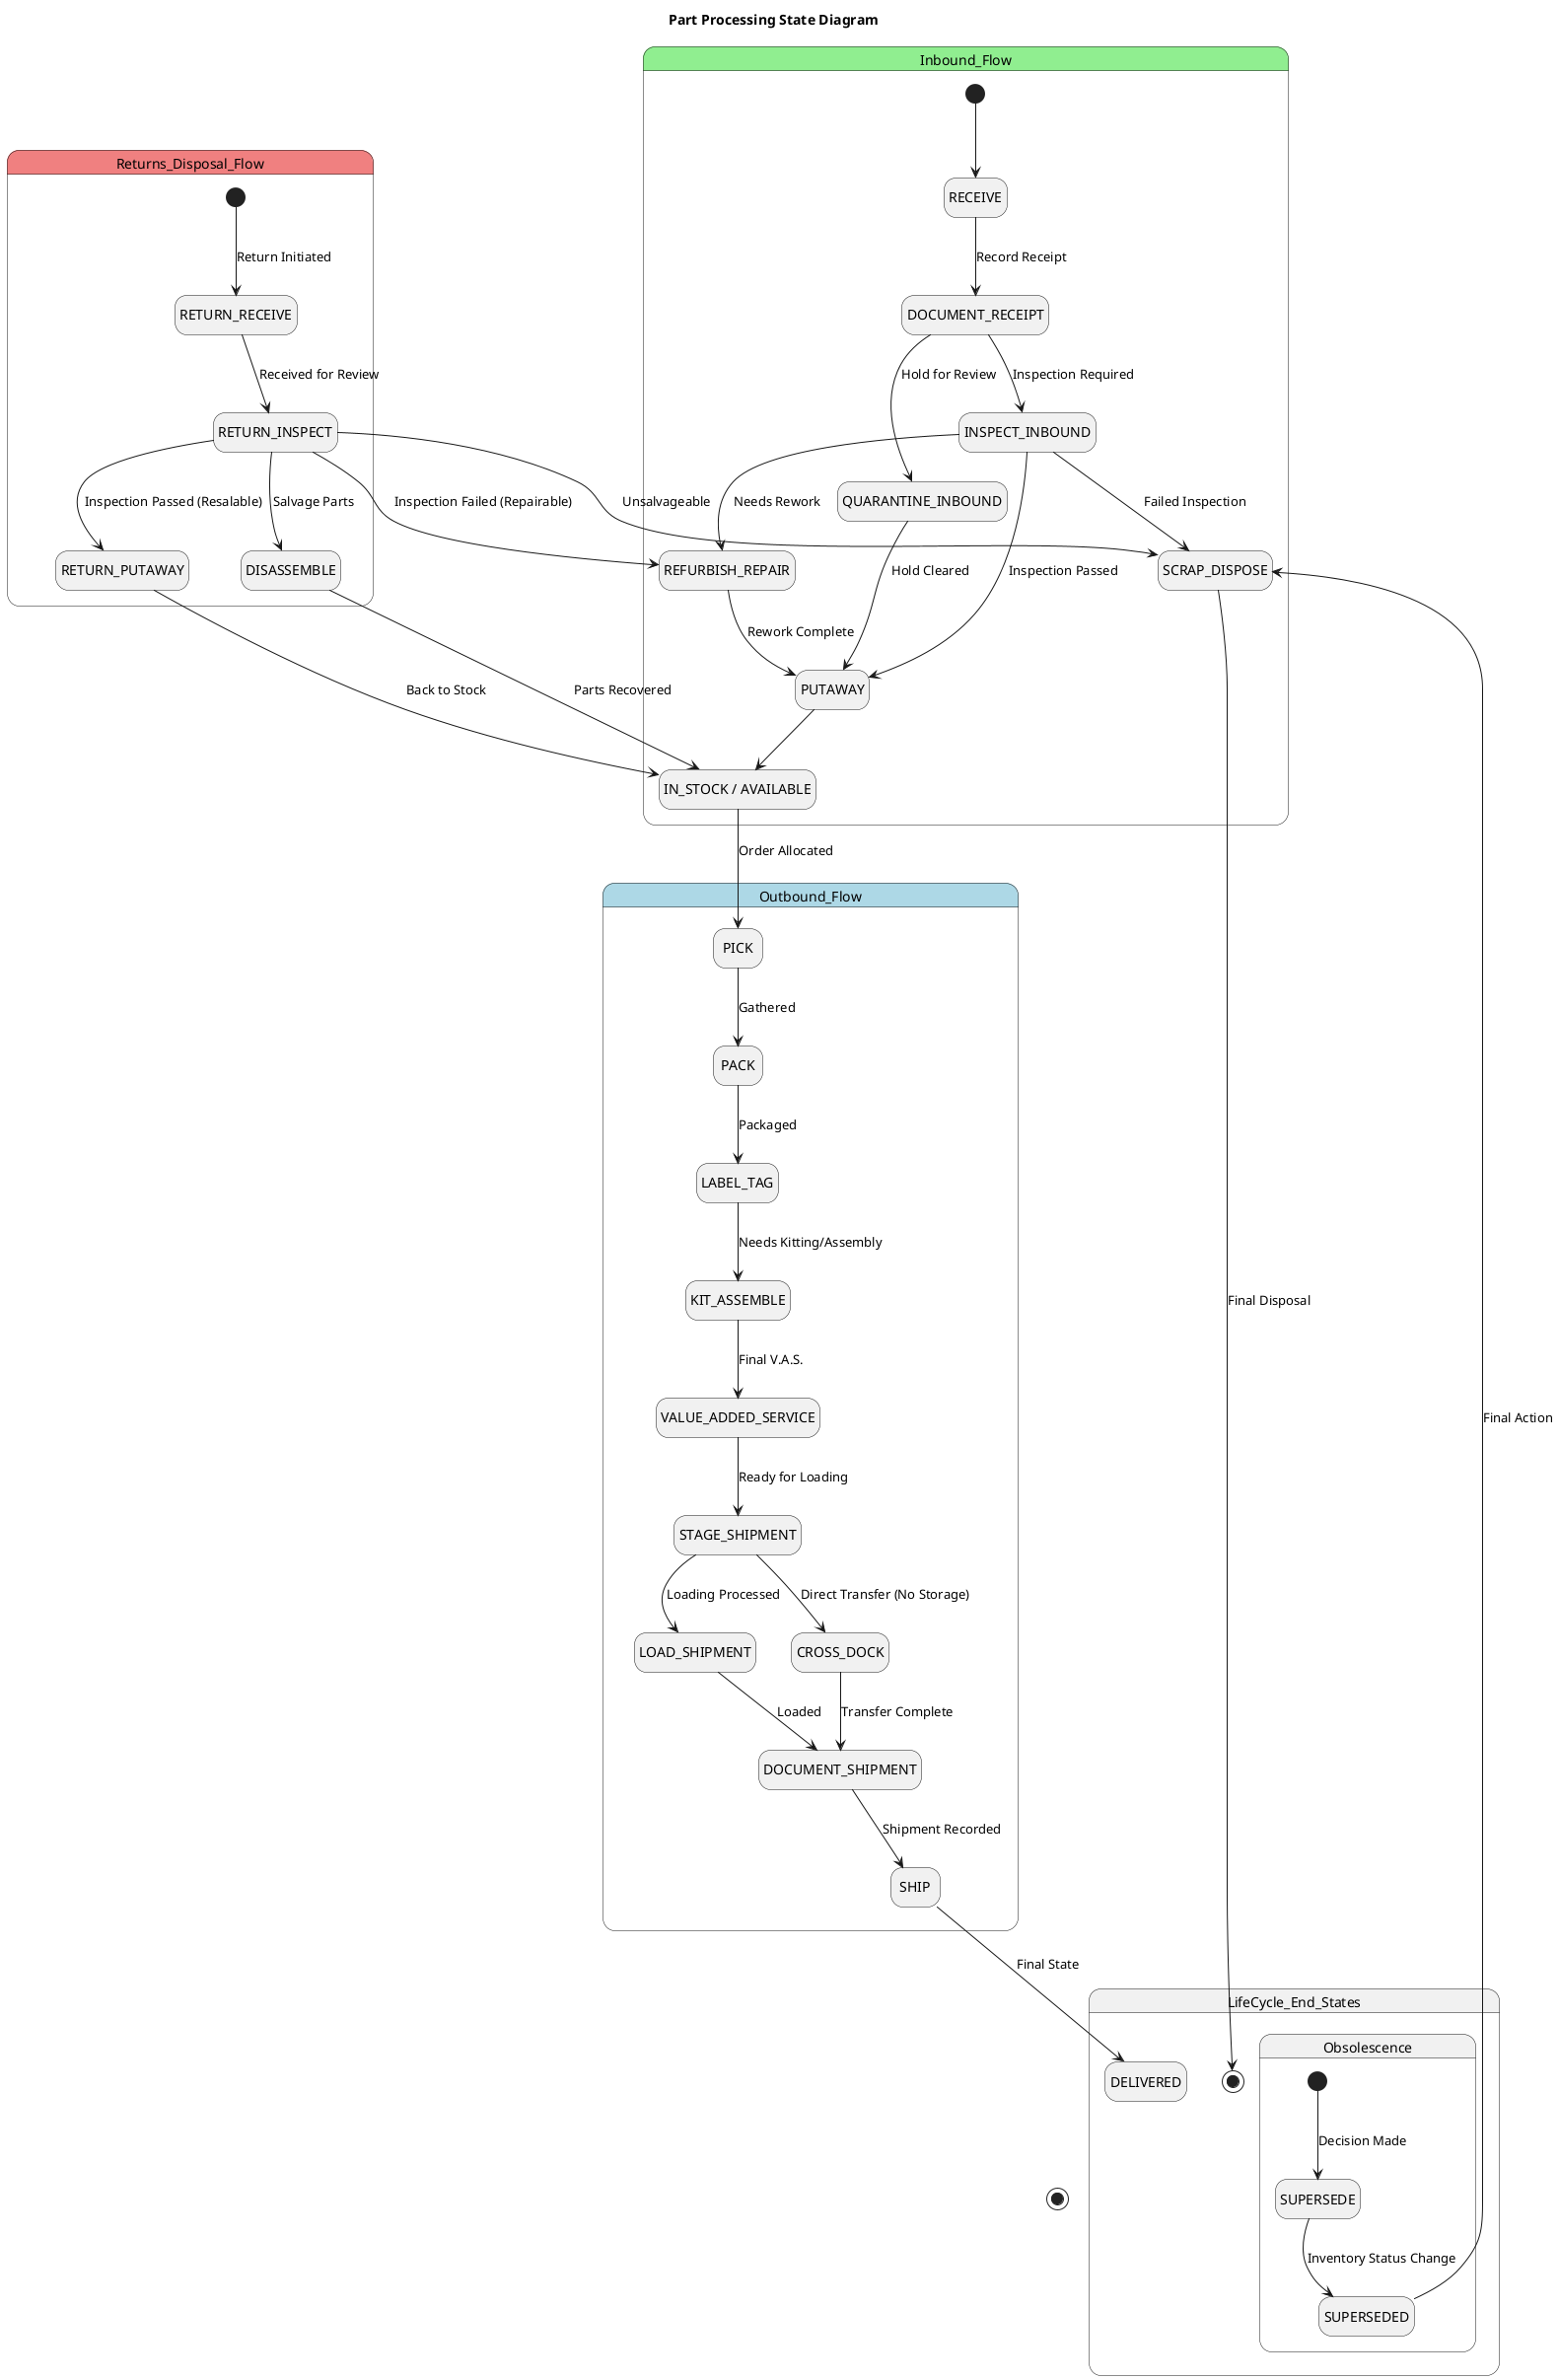 @startuml
title Part Processing State Diagram

hide empty description

state Inbound_Flow #LightGreen {
    [*] --> RECEIVE
    RECEIVE --> DOCUMENT_RECEIPT : Record Receipt
    DOCUMENT_RECEIPT --> INSPECT_INBOUND : Inspection Required
    DOCUMENT_RECEIPT --> QUARANTINE_INBOUND : Hold for Review
    INSPECT_INBOUND --> PUTAWAY : Inspection Passed
    INSPECT_INBOUND --> REFURBISH_REPAIR : Needs Rework
    INSPECT_INBOUND --> SCRAP_DISPOSE : Failed Inspection
    QUARANTINE_INBOUND --> PUTAWAY : Hold Cleared
    PUTAWAY --> AVAILABLE_STOCK
}

state Outbound_Flow #LightBlue {
    AVAILABLE_STOCK --> PICK : Order Allocated
    PICK --> PACK : Gathered
    PACK --> LABEL_TAG : Packaged
    LABEL_TAG --> KIT_ASSEMBLE : Needs Kitting/Assembly
    KIT_ASSEMBLE --> VALUE_ADDED_SERVICE : Final V.A.S.
    VALUE_ADDED_SERVICE --> STAGE_SHIPMENT : Ready for Loading

    STAGE_SHIPMENT --> LOAD_SHIPMENT : Loading Processed
    STAGE_SHIPMENT --> CROSS_DOCK : Direct Transfer (No Storage)

    LOAD_SHIPMENT --> DOCUMENT_SHIPMENT : Loaded
    DOCUMENT_SHIPMENT --> SHIP : Shipment Recorded
}

state Returns_Disposal_Flow #LightCoral {
    [*] --> RETURN_RECEIVE : Return Initiated
    RETURN_RECEIVE --> RETURN_INSPECT : Received for Review
    RETURN_INSPECT --> RETURN_PUTAWAY : Inspection Passed (Resalable)
    RETURN_INSPECT --> REFURBISH_REPAIR : Inspection Failed (Repairable)
    RETURN_INSPECT --> DISASSEMBLE : Salvage Parts
    RETURN_INSPECT --> SCRAP_DISPOSE : Unsalvageable

    DISASSEMBLE --> AVAILABLE_STOCK : Parts Recovered
    RETURN_PUTAWAY --> AVAILABLE_STOCK : Back to Stock
}

state LifeCycle_End_States {
    SCRAP_DISPOSE --> [*] : Final Disposal
    SHIP --> DELIVERED : Final State

    state Obsolescence {
        [*] --> SUPERSEDE : Decision Made
        SUPERSEDE --> SUPERSEDED : Inventory Status Change
        SUPERSEDED --> SCRAP_DISPOSE : Final Action
    }
}

' Transition between main blocks
CROSS_DOCK --> DOCUMENT_SHIPMENT : Transfer Complete
REFURBISH_REPAIR --> PUTAWAY : Rework Complete

' Transition to the final states
SHIP -[hidden]-> DELIVERED
DELIVERED -[hidden]-> [*]
SCRAP_DISPOSE -[hidden]-> [*]

' Alias for the general state of inventory
state AVAILABLE_STOCK as "IN_STOCK / AVAILABLE"
AVAILABLE_STOCK -[hidden]-> Outbound_Flow

@enduml